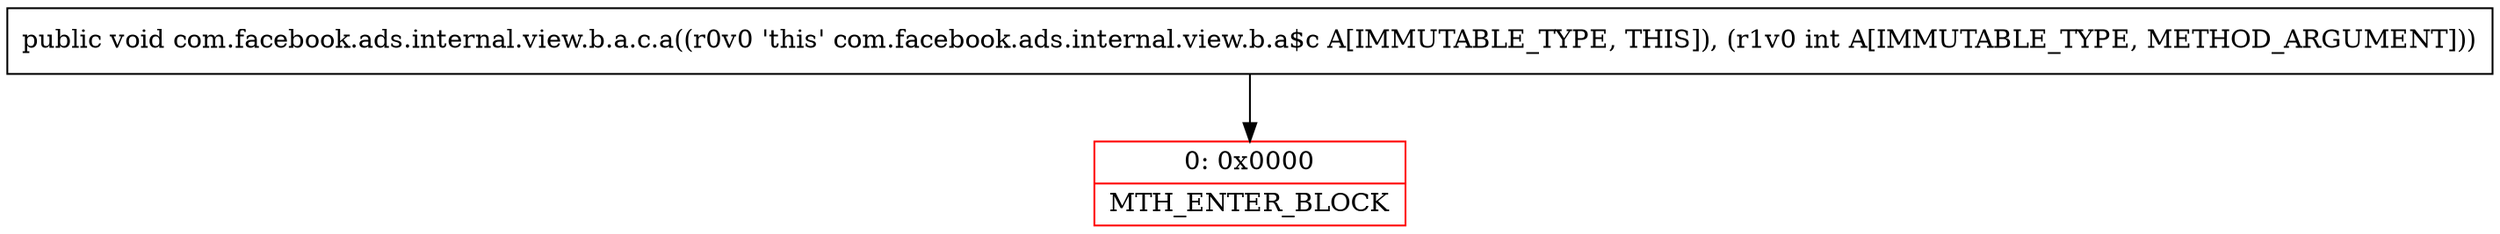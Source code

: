 digraph "CFG forcom.facebook.ads.internal.view.b.a.c.a(I)V" {
subgraph cluster_Region_1516924438 {
label = "R(0)";
node [shape=record,color=blue];
}
Node_0 [shape=record,color=red,label="{0\:\ 0x0000|MTH_ENTER_BLOCK\l}"];
MethodNode[shape=record,label="{public void com.facebook.ads.internal.view.b.a.c.a((r0v0 'this' com.facebook.ads.internal.view.b.a$c A[IMMUTABLE_TYPE, THIS]), (r1v0 int A[IMMUTABLE_TYPE, METHOD_ARGUMENT])) }"];
MethodNode -> Node_0;
}

